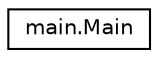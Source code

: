 digraph "Graphical Class Hierarchy"
{
  edge [fontname="Helvetica",fontsize="10",labelfontname="Helvetica",labelfontsize="10"];
  node [fontname="Helvetica",fontsize="10",shape=record];
  rankdir="LR";
  Node0 [label="main.Main",height=0.2,width=0.4,color="black", fillcolor="white", style="filled",URL="$classmain_1_1_main.html"];
}

